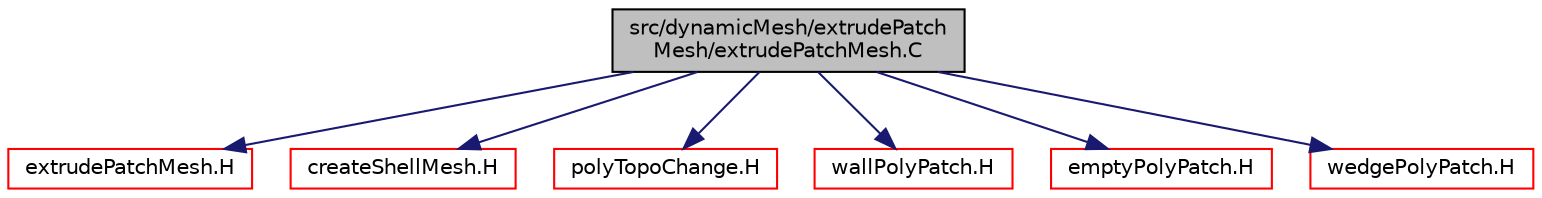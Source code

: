 digraph "src/dynamicMesh/extrudePatchMesh/extrudePatchMesh.C"
{
  bgcolor="transparent";
  edge [fontname="Helvetica",fontsize="10",labelfontname="Helvetica",labelfontsize="10"];
  node [fontname="Helvetica",fontsize="10",shape=record];
  Node1 [label="src/dynamicMesh/extrudePatch\lMesh/extrudePatchMesh.C",height=0.2,width=0.4,color="black", fillcolor="grey75", style="filled", fontcolor="black"];
  Node1 -> Node2 [color="midnightblue",fontsize="10",style="solid",fontname="Helvetica"];
  Node2 [label="extrudePatchMesh.H",height=0.2,width=0.4,color="red",URL="$a04916.html"];
  Node1 -> Node3 [color="midnightblue",fontsize="10",style="solid",fontname="Helvetica"];
  Node3 [label="createShellMesh.H",height=0.2,width=0.4,color="red",URL="$a04914.html"];
  Node1 -> Node4 [color="midnightblue",fontsize="10",style="solid",fontname="Helvetica"];
  Node4 [label="polyTopoChange.H",height=0.2,width=0.4,color="red",URL="$a05045.html"];
  Node1 -> Node5 [color="midnightblue",fontsize="10",style="solid",fontname="Helvetica"];
  Node5 [label="wallPolyPatch.H",height=0.2,width=0.4,color="red",URL="$a08866.html"];
  Node1 -> Node6 [color="midnightblue",fontsize="10",style="solid",fontname="Helvetica"];
  Node6 [label="emptyPolyPatch.H",height=0.2,width=0.4,color="red",URL="$a08850.html"];
  Node1 -> Node7 [color="midnightblue",fontsize="10",style="solid",fontname="Helvetica"];
  Node7 [label="wedgePolyPatch.H",height=0.2,width=0.4,color="red",URL="$a08864.html"];
}
